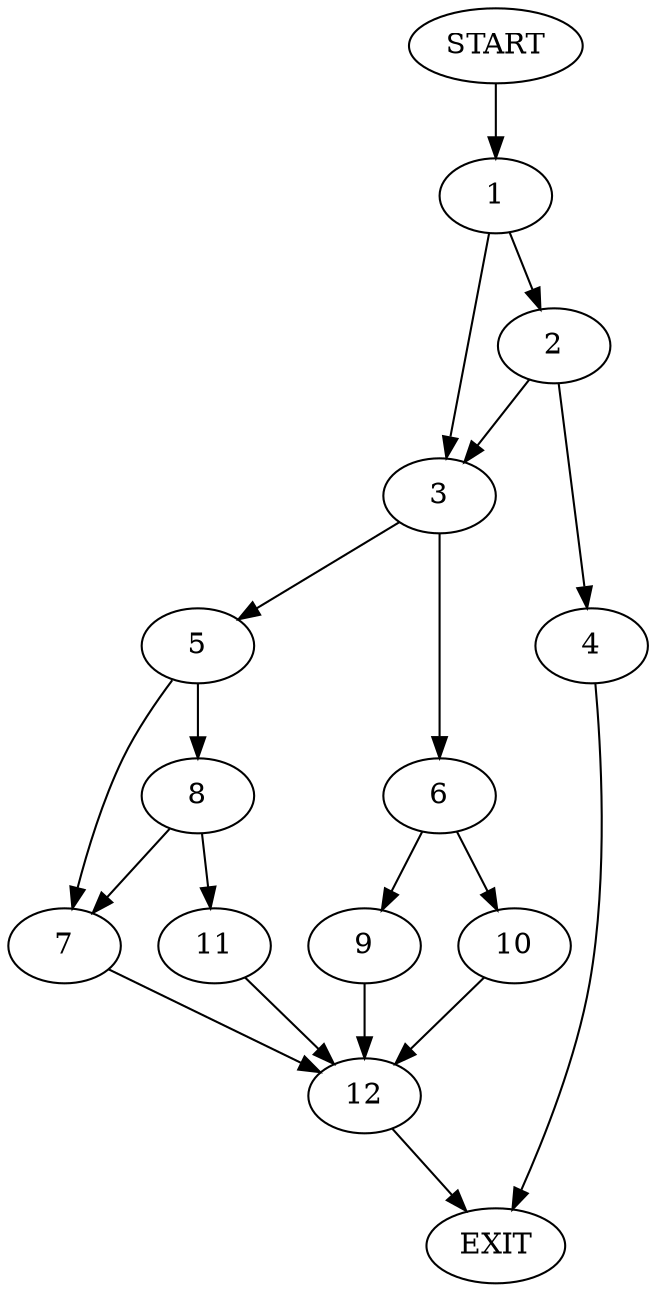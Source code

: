 digraph {
0 [label="START"]
13 [label="EXIT"]
0 -> 1
1 -> 2
1 -> 3
2 -> 4
2 -> 3
3 -> 5
3 -> 6
4 -> 13
5 -> 7
5 -> 8
6 -> 9
6 -> 10
8 -> 7
8 -> 11
7 -> 12
11 -> 12
12 -> 13
10 -> 12
9 -> 12
}
